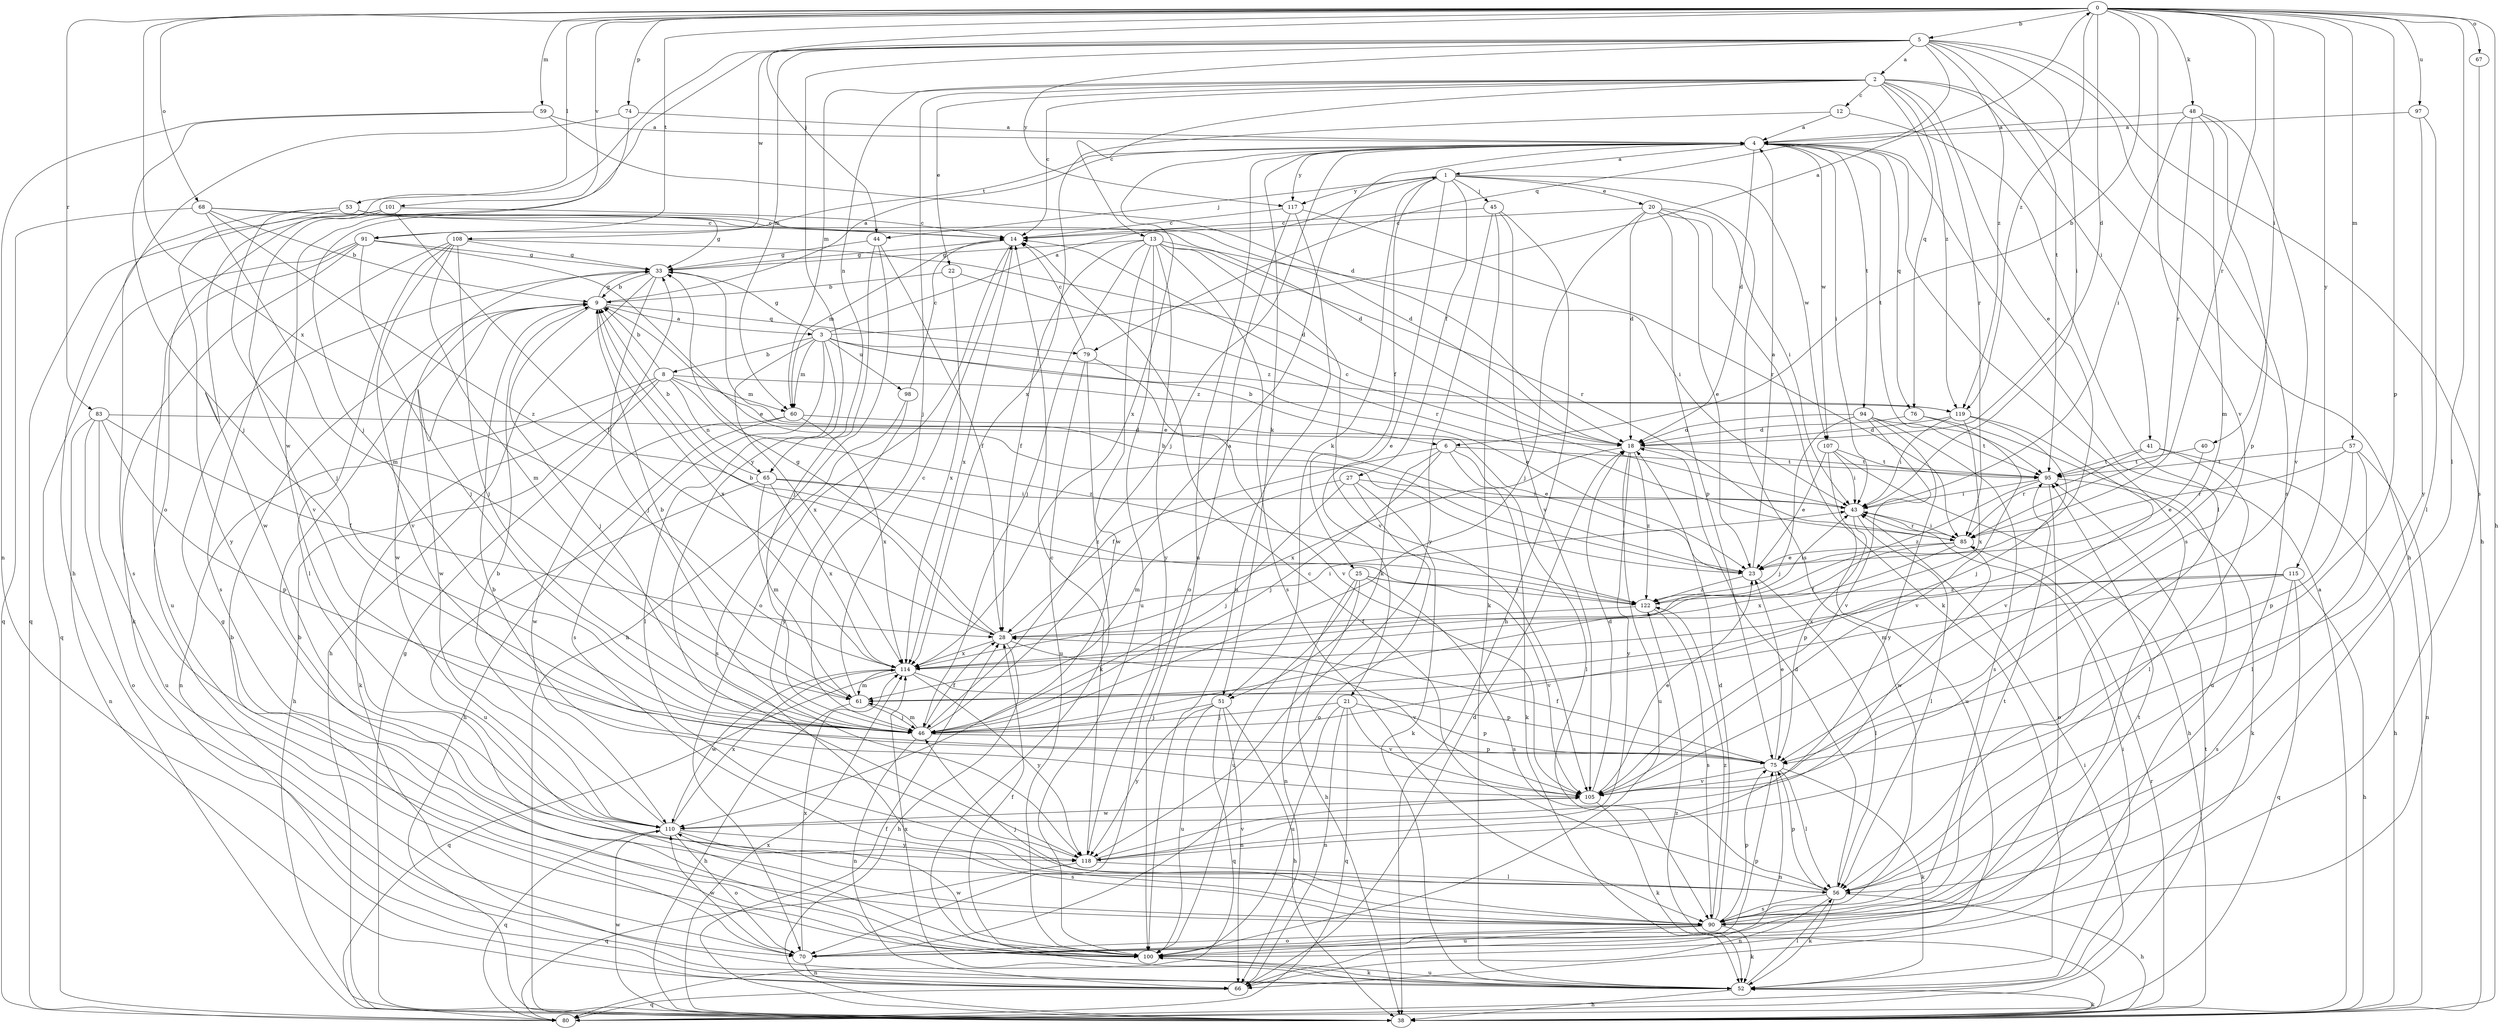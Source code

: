 strict digraph  {
0;
1;
2;
3;
4;
5;
6;
8;
9;
12;
13;
14;
18;
20;
21;
22;
23;
25;
27;
28;
33;
38;
40;
41;
43;
44;
45;
46;
48;
51;
52;
53;
56;
57;
59;
60;
61;
65;
66;
67;
68;
70;
74;
75;
76;
79;
80;
83;
85;
90;
91;
94;
95;
97;
98;
100;
101;
105;
107;
108;
110;
114;
115;
117;
118;
119;
122;
0 -> 5  [label=b];
0 -> 6  [label=b];
0 -> 18  [label=d];
0 -> 38  [label=h];
0 -> 40  [label=i];
0 -> 44  [label=j];
0 -> 48  [label=k];
0 -> 53  [label=l];
0 -> 56  [label=l];
0 -> 57  [label=m];
0 -> 59  [label=m];
0 -> 67  [label=o];
0 -> 68  [label=o];
0 -> 74  [label=p];
0 -> 75  [label=p];
0 -> 83  [label=r];
0 -> 85  [label=r];
0 -> 91  [label=t];
0 -> 97  [label=u];
0 -> 101  [label=v];
0 -> 105  [label=v];
0 -> 114  [label=x];
0 -> 115  [label=y];
0 -> 119  [label=z];
1 -> 20  [label=e];
1 -> 21  [label=e];
1 -> 25  [label=f];
1 -> 27  [label=f];
1 -> 44  [label=j];
1 -> 45  [label=j];
1 -> 51  [label=k];
1 -> 90  [label=s];
1 -> 107  [label=w];
1 -> 117  [label=y];
2 -> 12  [label=c];
2 -> 13  [label=c];
2 -> 14  [label=c];
2 -> 22  [label=e];
2 -> 23  [label=e];
2 -> 38  [label=h];
2 -> 41  [label=i];
2 -> 46  [label=j];
2 -> 60  [label=m];
2 -> 65  [label=n];
2 -> 76  [label=q];
2 -> 85  [label=r];
2 -> 119  [label=z];
3 -> 0  [label=a];
3 -> 1  [label=a];
3 -> 6  [label=b];
3 -> 8  [label=b];
3 -> 23  [label=e];
3 -> 33  [label=g];
3 -> 56  [label=l];
3 -> 60  [label=m];
3 -> 90  [label=s];
3 -> 98  [label=u];
3 -> 114  [label=x];
3 -> 119  [label=z];
4 -> 1  [label=a];
4 -> 18  [label=d];
4 -> 43  [label=i];
4 -> 46  [label=j];
4 -> 51  [label=k];
4 -> 76  [label=q];
4 -> 90  [label=s];
4 -> 91  [label=t];
4 -> 94  [label=t];
4 -> 95  [label=t];
4 -> 100  [label=u];
4 -> 107  [label=w];
4 -> 114  [label=x];
4 -> 117  [label=y];
5 -> 2  [label=a];
5 -> 38  [label=h];
5 -> 43  [label=i];
5 -> 60  [label=m];
5 -> 70  [label=o];
5 -> 79  [label=q];
5 -> 90  [label=s];
5 -> 95  [label=t];
5 -> 108  [label=w];
5 -> 110  [label=w];
5 -> 117  [label=y];
5 -> 118  [label=y];
5 -> 119  [label=z];
6 -> 28  [label=f];
6 -> 46  [label=j];
6 -> 51  [label=k];
6 -> 52  [label=k];
6 -> 56  [label=l];
6 -> 95  [label=t];
8 -> 9  [label=b];
8 -> 38  [label=h];
8 -> 52  [label=k];
8 -> 60  [label=m];
8 -> 65  [label=n];
8 -> 66  [label=n];
8 -> 119  [label=z];
8 -> 122  [label=z];
9 -> 3  [label=a];
9 -> 4  [label=a];
9 -> 33  [label=g];
9 -> 46  [label=j];
9 -> 79  [label=q];
9 -> 110  [label=w];
9 -> 114  [label=x];
12 -> 4  [label=a];
12 -> 56  [label=l];
12 -> 114  [label=x];
13 -> 28  [label=f];
13 -> 33  [label=g];
13 -> 43  [label=i];
13 -> 46  [label=j];
13 -> 85  [label=r];
13 -> 90  [label=s];
13 -> 100  [label=u];
13 -> 105  [label=v];
13 -> 110  [label=w];
13 -> 118  [label=y];
14 -> 33  [label=g];
14 -> 60  [label=m];
14 -> 70  [label=o];
14 -> 114  [label=x];
18 -> 95  [label=t];
18 -> 100  [label=u];
18 -> 114  [label=x];
18 -> 118  [label=y];
18 -> 122  [label=z];
20 -> 14  [label=c];
20 -> 18  [label=d];
20 -> 23  [label=e];
20 -> 43  [label=i];
20 -> 46  [label=j];
20 -> 52  [label=k];
20 -> 75  [label=p];
21 -> 46  [label=j];
21 -> 66  [label=n];
21 -> 75  [label=p];
21 -> 80  [label=q];
21 -> 100  [label=u];
21 -> 105  [label=v];
22 -> 9  [label=b];
22 -> 85  [label=r];
22 -> 114  [label=x];
23 -> 4  [label=a];
23 -> 9  [label=b];
23 -> 56  [label=l];
23 -> 122  [label=z];
25 -> 38  [label=h];
25 -> 66  [label=n];
25 -> 90  [label=s];
25 -> 100  [label=u];
25 -> 105  [label=v];
25 -> 122  [label=z];
27 -> 43  [label=i];
27 -> 46  [label=j];
27 -> 52  [label=k];
27 -> 61  [label=m];
27 -> 70  [label=o];
28 -> 9  [label=b];
28 -> 33  [label=g];
28 -> 38  [label=h];
28 -> 43  [label=i];
28 -> 105  [label=v];
28 -> 114  [label=x];
33 -> 9  [label=b];
33 -> 23  [label=e];
33 -> 38  [label=h];
33 -> 46  [label=j];
33 -> 110  [label=w];
38 -> 4  [label=a];
38 -> 28  [label=f];
38 -> 33  [label=g];
38 -> 52  [label=k];
38 -> 85  [label=r];
38 -> 110  [label=w];
38 -> 114  [label=x];
38 -> 122  [label=z];
40 -> 23  [label=e];
40 -> 95  [label=t];
41 -> 38  [label=h];
41 -> 56  [label=l];
41 -> 85  [label=r];
41 -> 95  [label=t];
43 -> 14  [label=c];
43 -> 56  [label=l];
43 -> 75  [label=p];
43 -> 85  [label=r];
44 -> 28  [label=f];
44 -> 33  [label=g];
44 -> 38  [label=h];
44 -> 46  [label=j];
45 -> 14  [label=c];
45 -> 38  [label=h];
45 -> 52  [label=k];
45 -> 105  [label=v];
45 -> 118  [label=y];
46 -> 4  [label=a];
46 -> 28  [label=f];
46 -> 61  [label=m];
46 -> 66  [label=n];
46 -> 75  [label=p];
48 -> 4  [label=a];
48 -> 43  [label=i];
48 -> 61  [label=m];
48 -> 75  [label=p];
48 -> 85  [label=r];
48 -> 105  [label=v];
51 -> 38  [label=h];
51 -> 46  [label=j];
51 -> 66  [label=n];
51 -> 80  [label=q];
51 -> 100  [label=u];
51 -> 118  [label=y];
52 -> 38  [label=h];
52 -> 43  [label=i];
52 -> 56  [label=l];
52 -> 100  [label=u];
52 -> 114  [label=x];
53 -> 14  [label=c];
53 -> 18  [label=d];
53 -> 33  [label=g];
53 -> 46  [label=j];
53 -> 90  [label=s];
53 -> 118  [label=y];
56 -> 14  [label=c];
56 -> 18  [label=d];
56 -> 38  [label=h];
56 -> 52  [label=k];
56 -> 66  [label=n];
56 -> 75  [label=p];
56 -> 90  [label=s];
57 -> 56  [label=l];
57 -> 66  [label=n];
57 -> 75  [label=p];
57 -> 85  [label=r];
57 -> 95  [label=t];
59 -> 4  [label=a];
59 -> 18  [label=d];
59 -> 46  [label=j];
59 -> 66  [label=n];
60 -> 23  [label=e];
60 -> 38  [label=h];
60 -> 110  [label=w];
60 -> 114  [label=x];
61 -> 9  [label=b];
61 -> 14  [label=c];
61 -> 38  [label=h];
61 -> 46  [label=j];
65 -> 9  [label=b];
65 -> 43  [label=i];
65 -> 61  [label=m];
65 -> 100  [label=u];
65 -> 114  [label=x];
65 -> 122  [label=z];
66 -> 18  [label=d];
66 -> 80  [label=q];
67 -> 90  [label=s];
68 -> 9  [label=b];
68 -> 14  [label=c];
68 -> 18  [label=d];
68 -> 61  [label=m];
68 -> 80  [label=q];
68 -> 122  [label=z];
70 -> 9  [label=b];
70 -> 66  [label=n];
70 -> 75  [label=p];
70 -> 95  [label=t];
70 -> 110  [label=w];
70 -> 114  [label=x];
74 -> 4  [label=a];
74 -> 38  [label=h];
74 -> 46  [label=j];
75 -> 23  [label=e];
75 -> 28  [label=f];
75 -> 52  [label=k];
75 -> 56  [label=l];
75 -> 66  [label=n];
75 -> 105  [label=v];
76 -> 18  [label=d];
76 -> 100  [label=u];
76 -> 105  [label=v];
79 -> 14  [label=c];
79 -> 52  [label=k];
79 -> 100  [label=u];
79 -> 105  [label=v];
80 -> 43  [label=i];
80 -> 95  [label=t];
83 -> 18  [label=d];
83 -> 28  [label=f];
83 -> 66  [label=n];
83 -> 70  [label=o];
83 -> 75  [label=p];
83 -> 100  [label=u];
85 -> 23  [label=e];
85 -> 28  [label=f];
85 -> 43  [label=i];
85 -> 110  [label=w];
85 -> 114  [label=x];
90 -> 18  [label=d];
90 -> 46  [label=j];
90 -> 52  [label=k];
90 -> 70  [label=o];
90 -> 75  [label=p];
90 -> 95  [label=t];
90 -> 100  [label=u];
90 -> 122  [label=z];
91 -> 23  [label=e];
91 -> 33  [label=g];
91 -> 46  [label=j];
91 -> 52  [label=k];
91 -> 80  [label=q];
91 -> 100  [label=u];
94 -> 18  [label=d];
94 -> 46  [label=j];
94 -> 90  [label=s];
94 -> 95  [label=t];
94 -> 105  [label=v];
94 -> 118  [label=y];
95 -> 43  [label=i];
95 -> 52  [label=k];
95 -> 70  [label=o];
95 -> 122  [label=z];
97 -> 4  [label=a];
97 -> 56  [label=l];
97 -> 118  [label=y];
98 -> 14  [label=c];
98 -> 90  [label=s];
98 -> 118  [label=y];
100 -> 9  [label=b];
100 -> 28  [label=f];
100 -> 33  [label=g];
100 -> 52  [label=k];
100 -> 110  [label=w];
101 -> 14  [label=c];
101 -> 28  [label=f];
101 -> 80  [label=q];
101 -> 105  [label=v];
101 -> 110  [label=w];
105 -> 18  [label=d];
105 -> 23  [label=e];
105 -> 52  [label=k];
105 -> 110  [label=w];
107 -> 23  [label=e];
107 -> 38  [label=h];
107 -> 43  [label=i];
107 -> 95  [label=t];
107 -> 100  [label=u];
108 -> 18  [label=d];
108 -> 33  [label=g];
108 -> 46  [label=j];
108 -> 56  [label=l];
108 -> 61  [label=m];
108 -> 90  [label=s];
108 -> 105  [label=v];
110 -> 9  [label=b];
110 -> 70  [label=o];
110 -> 80  [label=q];
110 -> 90  [label=s];
110 -> 114  [label=x];
110 -> 118  [label=y];
114 -> 61  [label=m];
114 -> 75  [label=p];
114 -> 80  [label=q];
114 -> 110  [label=w];
114 -> 118  [label=y];
115 -> 38  [label=h];
115 -> 61  [label=m];
115 -> 80  [label=q];
115 -> 90  [label=s];
115 -> 114  [label=x];
115 -> 122  [label=z];
117 -> 14  [label=c];
117 -> 70  [label=o];
117 -> 85  [label=r];
117 -> 100  [label=u];
118 -> 9  [label=b];
118 -> 14  [label=c];
118 -> 56  [label=l];
118 -> 80  [label=q];
118 -> 105  [label=v];
119 -> 18  [label=d];
119 -> 43  [label=i];
119 -> 46  [label=j];
119 -> 105  [label=v];
119 -> 114  [label=x];
122 -> 28  [label=f];
122 -> 43  [label=i];
122 -> 90  [label=s];
}
